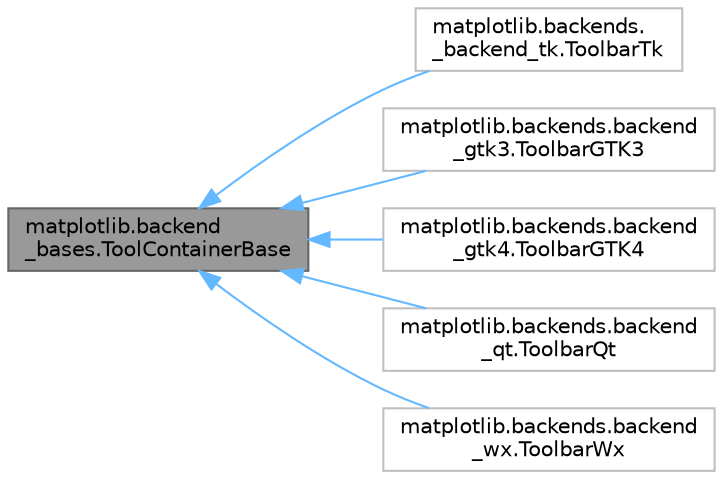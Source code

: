 digraph "matplotlib.backend_bases.ToolContainerBase"
{
 // LATEX_PDF_SIZE
  bgcolor="transparent";
  edge [fontname=Helvetica,fontsize=10,labelfontname=Helvetica,labelfontsize=10];
  node [fontname=Helvetica,fontsize=10,shape=box,height=0.2,width=0.4];
  rankdir="LR";
  Node1 [id="Node000001",label="matplotlib.backend\l_bases.ToolContainerBase",height=0.2,width=0.4,color="gray40", fillcolor="grey60", style="filled", fontcolor="black",tooltip=" "];
  Node1 -> Node2 [id="edge1_Node000001_Node000002",dir="back",color="steelblue1",style="solid",tooltip=" "];
  Node2 [id="Node000002",label="matplotlib.backends.\l_backend_tk.ToolbarTk",height=0.2,width=0.4,color="grey75", fillcolor="white", style="filled",URL="$de/d39/classmatplotlib_1_1backends_1_1__backend__tk_1_1ToolbarTk.html",tooltip=" "];
  Node1 -> Node3 [id="edge2_Node000001_Node000003",dir="back",color="steelblue1",style="solid",tooltip=" "];
  Node3 [id="Node000003",label="matplotlib.backends.backend\l_gtk3.ToolbarGTK3",height=0.2,width=0.4,color="grey75", fillcolor="white", style="filled",URL="$d6/d1e/classmatplotlib_1_1backends_1_1backend__gtk3_1_1ToolbarGTK3.html",tooltip=" "];
  Node1 -> Node4 [id="edge3_Node000001_Node000004",dir="back",color="steelblue1",style="solid",tooltip=" "];
  Node4 [id="Node000004",label="matplotlib.backends.backend\l_gtk4.ToolbarGTK4",height=0.2,width=0.4,color="grey75", fillcolor="white", style="filled",URL="$d6/dda/classmatplotlib_1_1backends_1_1backend__gtk4_1_1ToolbarGTK4.html",tooltip=" "];
  Node1 -> Node5 [id="edge4_Node000001_Node000005",dir="back",color="steelblue1",style="solid",tooltip=" "];
  Node5 [id="Node000005",label="matplotlib.backends.backend\l_qt.ToolbarQt",height=0.2,width=0.4,color="grey75", fillcolor="white", style="filled",URL="$df/d63/classmatplotlib_1_1backends_1_1backend__qt_1_1ToolbarQt.html",tooltip=" "];
  Node1 -> Node6 [id="edge5_Node000001_Node000006",dir="back",color="steelblue1",style="solid",tooltip=" "];
  Node6 [id="Node000006",label="matplotlib.backends.backend\l_wx.ToolbarWx",height=0.2,width=0.4,color="grey75", fillcolor="white", style="filled",URL="$da/d7f/classmatplotlib_1_1backends_1_1backend__wx_1_1ToolbarWx.html",tooltip=" "];
}
